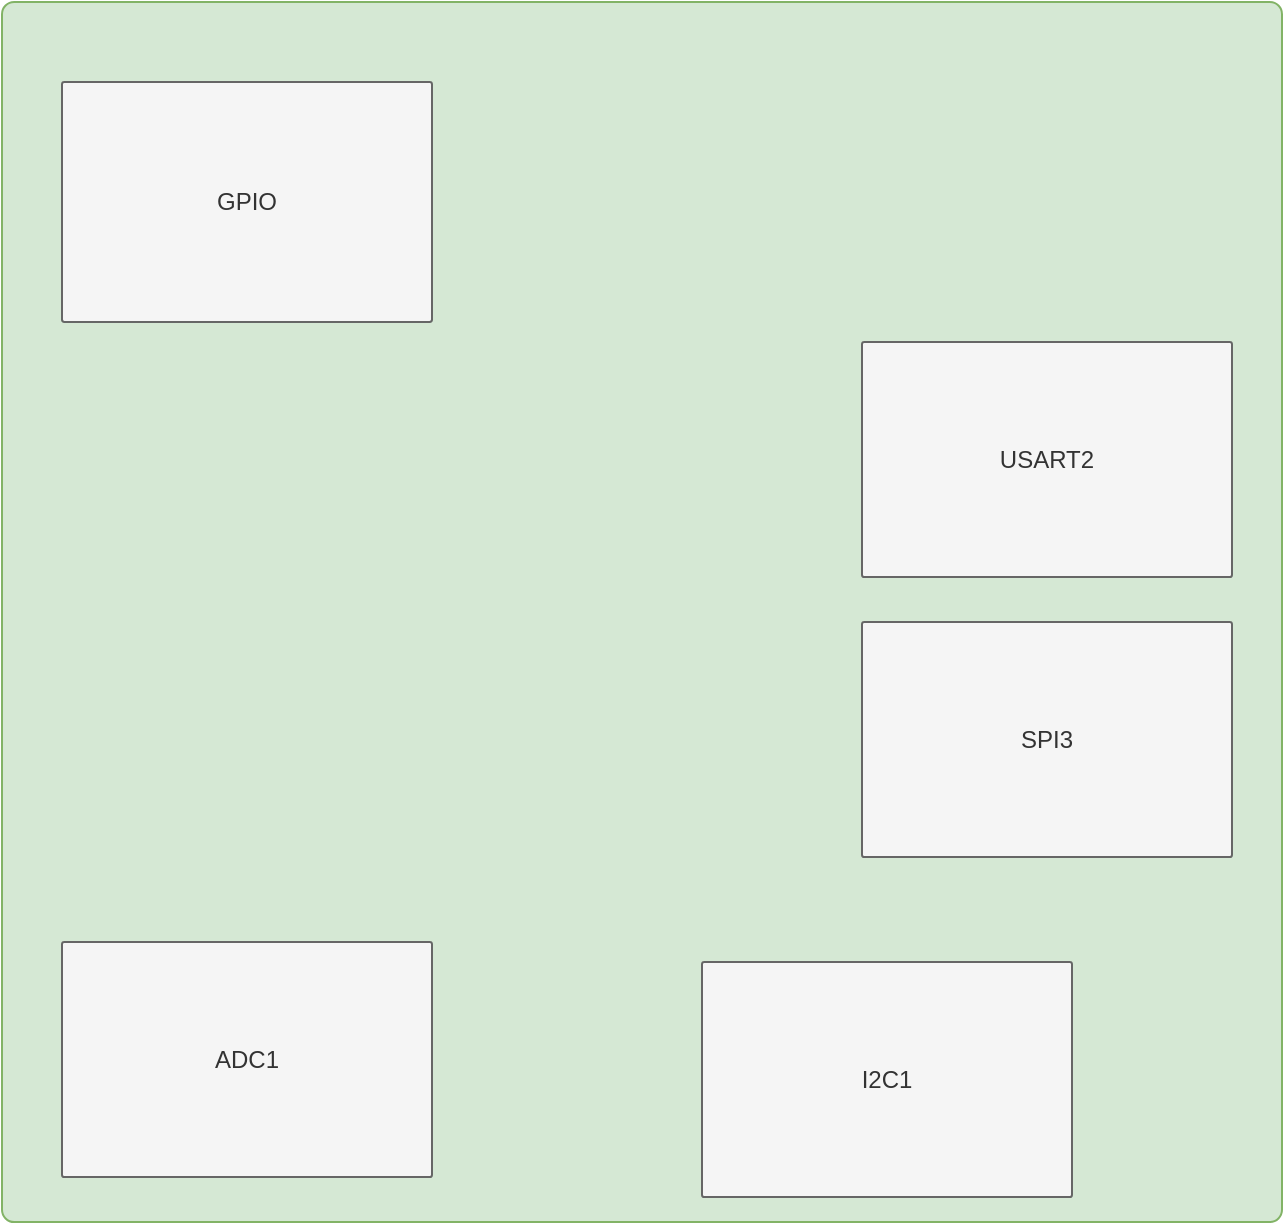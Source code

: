 <mxfile version="24.5.3" type="device">
  <diagram name="Page-1" id="2kpIb5joCAadcY8Nv9MY">
    <mxGraphModel dx="903" dy="688" grid="1" gridSize="10" guides="1" tooltips="1" connect="1" arrows="1" fold="1" page="1" pageScale="1" pageWidth="827" pageHeight="1169" math="0" shadow="0">
      <root>
        <mxCell id="0" />
        <mxCell id="1" parent="0" />
        <mxCell id="KFyYCHIbyRh4kmoTDsA7-1" value="" style="rounded=1;whiteSpace=wrap;html=1;arcSize=1;fillColor=#d5e8d4;strokeColor=#82b366;" parent="1" vertex="1">
          <mxGeometry x="120" y="40" width="640" height="610" as="geometry" />
        </mxCell>
        <mxCell id="KFyYCHIbyRh4kmoTDsA7-3" value="GPIO" style="rounded=1;whiteSpace=wrap;html=1;arcSize=1;fillColor=#f5f5f5;fontColor=#333333;strokeColor=#666666;" parent="1" vertex="1">
          <mxGeometry x="150" y="80" width="185" height="120" as="geometry" />
        </mxCell>
        <mxCell id="KFyYCHIbyRh4kmoTDsA7-4" value="ADC1" style="rounded=1;whiteSpace=wrap;html=1;arcSize=1;fillColor=#f5f5f5;fontColor=#333333;strokeColor=#666666;" parent="1" vertex="1">
          <mxGeometry x="150" y="510" width="185" height="117.5" as="geometry" />
        </mxCell>
        <mxCell id="KFyYCHIbyRh4kmoTDsA7-5" value="I2C1" style="rounded=1;whiteSpace=wrap;html=1;arcSize=1;fillColor=#f5f5f5;fontColor=#333333;strokeColor=#666666;" parent="1" vertex="1">
          <mxGeometry x="470" y="520" width="185" height="117.5" as="geometry" />
        </mxCell>
        <mxCell id="KFyYCHIbyRh4kmoTDsA7-6" value="USART2" style="rounded=1;whiteSpace=wrap;html=1;arcSize=1;fillColor=#f5f5f5;fontColor=#333333;strokeColor=#666666;" parent="1" vertex="1">
          <mxGeometry x="550" y="210" width="185" height="117.5" as="geometry" />
        </mxCell>
        <mxCell id="KFyYCHIbyRh4kmoTDsA7-7" value="SPI3" style="rounded=1;whiteSpace=wrap;html=1;arcSize=1;fillColor=#f5f5f5;fontColor=#333333;strokeColor=#666666;" parent="1" vertex="1">
          <mxGeometry x="550" y="350" width="185" height="117.5" as="geometry" />
        </mxCell>
      </root>
    </mxGraphModel>
  </diagram>
</mxfile>
